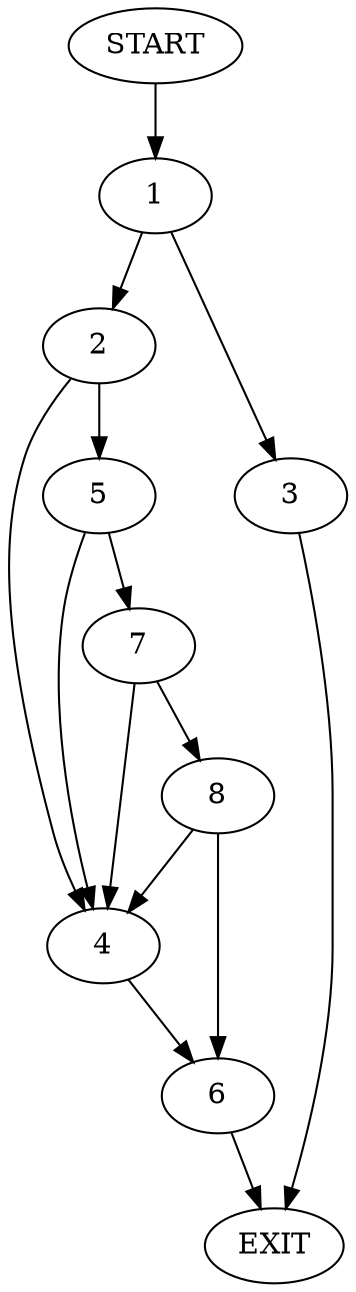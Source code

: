 digraph {
0 [label="START"]
9 [label="EXIT"]
0 -> 1
1 -> 2
1 -> 3
3 -> 9
2 -> 4
2 -> 5
4 -> 6
5 -> 4
5 -> 7
7 -> 4
7 -> 8
8 -> 4
8 -> 6
6 -> 9
}
